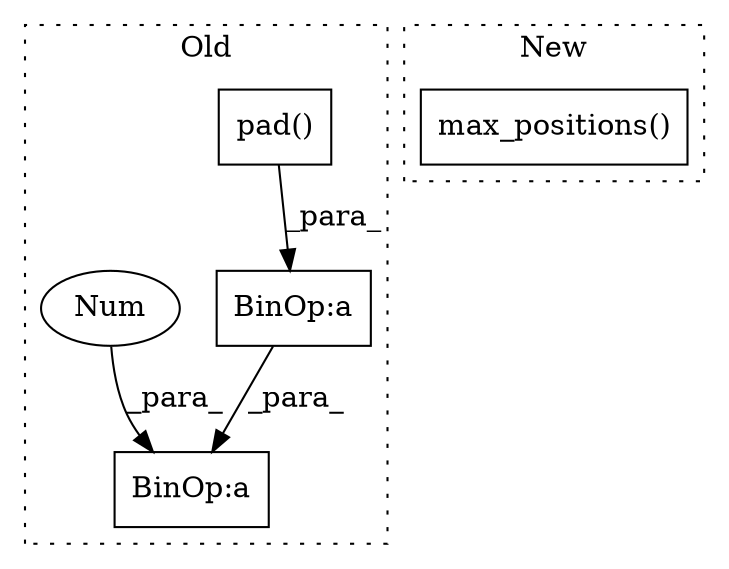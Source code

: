digraph G {
subgraph cluster0 {
1 [label="pad()" a="75" s="10823" l="21" shape="box"];
3 [label="BinOp:a" a="82" s="10820" l="3" shape="box"];
4 [label="BinOp:a" a="82" s="10789" l="58" shape="box"];
5 [label="Num" a="76" s="10847" l="1" shape="ellipse"];
label = "Old";
style="dotted";
}
subgraph cluster1 {
2 [label="max_positions()" a="75" s="9286" l="36" shape="box"];
label = "New";
style="dotted";
}
1 -> 3 [label="_para_"];
3 -> 4 [label="_para_"];
5 -> 4 [label="_para_"];
}